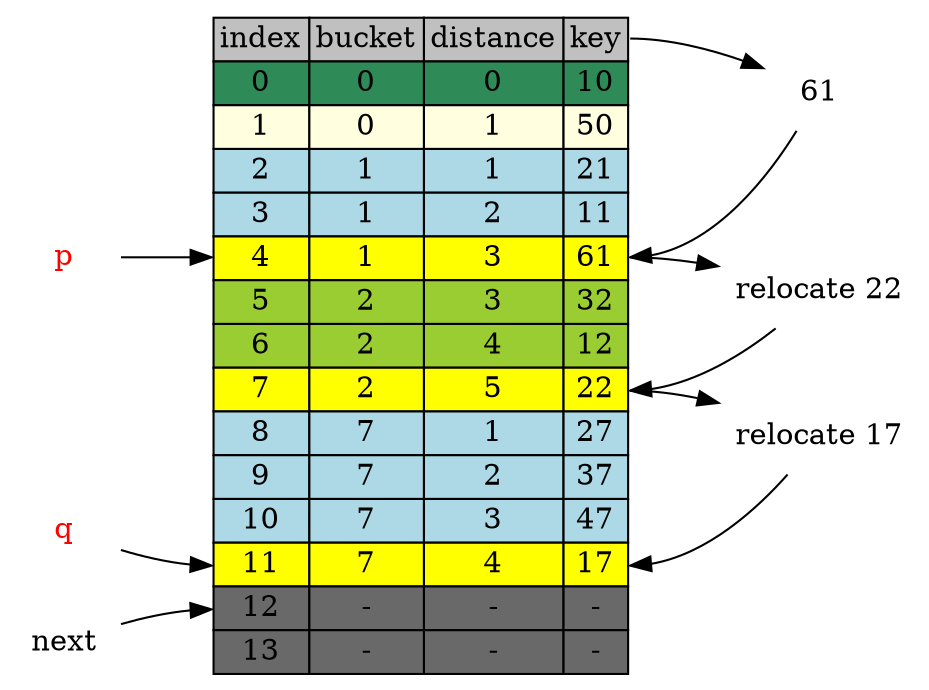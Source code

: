 digraph table{
    rankdir=LR
    node[shape=plaintext]

     table[label=<
        <TABLE BORDER="0" CELLBORDER="1" CELLSPACING="0">
            <TR>
                <TD BGCOLOR="grey">index</TD>
                <TD BGCOLOR="grey">bucket</TD>
                <TD BGCOLOR="grey">distance</TD>
                <TD BGCOLOR="grey" PORT="k">key</TD>
            </TR>           
            <TR>
                <TD BGCOLOR="seagreen" PORT="i0">0</TD>
                <TD BGCOLOR="seagreen">0</TD>
                <TD BGCOLOR="seagreen">0</TD>
                <TD BGCOLOR="seagreen" PORT="k0">10</TD>
            </TR>           
            <TR>
                <TD BGCOLOR="lightyellow" PORT="i1">1</TD>
                <TD BGCOLOR="lightyellow">0</TD>
                <TD BGCOLOR="lightyellow">1</TD>
                <TD BGCOLOR="lightyellow" PORT="k1">50</TD>
            </TR>           
            <TR>
                <TD BGCOLOR="lightblue" PORT="i2">2</TD>
                <TD BGCOLOR="lightblue">1</TD>
                <TD BGCOLOR="lightblue">1</TD>
                <TD BGCOLOR="lightblue" PORT="k2">21</TD>
            </TR>           
            <TR>
                <TD BGCOLOR="lightblue" PORT="i3">3</TD>
                <TD BGCOLOR="lightblue">1</TD>
                <TD BGCOLOR="lightblue">2</TD>
                <TD BGCOLOR="lightblue" PORT="k3">11</TD>
            </TR>           
            <TR>
                <TD BGCOLOR="yellow" PORT="i4">4</TD>
                <TD BGCOLOR="yellow">1</TD>
                <TD BGCOLOR="yellow">3</TD>
                <TD BGCOLOR="yellow" PORT="k4">61</TD>
            </TR>           
            <TR>
                <TD BGCOLOR="yellowgreen" PORT="i5">5</TD>
                <TD BGCOLOR="yellowgreen">2</TD>
                <TD BGCOLOR="yellowgreen">3</TD>
                <TD BGCOLOR="yellowgreen" PORT="k5">32</TD>
            </TR>
            <TR>
                <TD BGCOLOR="yellowgreen" PORT="i6">6</TD>
                <TD BGCOLOR="yellowgreen">2</TD>
                <TD BGCOLOR="yellowgreen">4</TD>
                <TD BGCOLOR="yellowgreen" PORT="k6">12</TD> 
            </TR>           
            <TR>
                <TD BGCOLOR="yellow" PORT="i7">7</TD>
                <TD BGCOLOR="yellow">2</TD>
                <TD BGCOLOR="yellow">5</TD>
                <TD BGCOLOR="yellow" PORT="k7">22</TD>
            </TR>           
            <TR>
                <TD BGCOLOR="lightblue" PORT="i8">8</TD>
                <TD BGCOLOR="lightblue">7</TD>
                <TD BGCOLOR="lightblue">1</TD>
                <TD BGCOLOR="lightblue" PORT="k8">27</TD>
            </TR>           
            <TR>
                <TD BGCOLOR="lightblue" PORT="i9">9</TD>
                <TD BGCOLOR="lightblue">7</TD>
                <TD BGCOLOR="lightblue">2</TD>
                <TD BGCOLOR="lightblue" PORT="k9">37</TD>
            </TR>           
            <TR>
                <TD BGCOLOR="lightblue" PORT="i10">10</TD>
                <TD BGCOLOR="lightblue">7</TD>
                <TD BGCOLOR="lightblue">3</TD>
                <TD BGCOLOR="lightblue" PORT="k10">47</TD>
            </TR>           
            <TR>
                <TD BGCOLOR="yellow" PORT="i11">11</TD>
                <TD BGCOLOR="yellow">7</TD>
                <TD BGCOLOR="yellow">4</TD>
                <TD BGCOLOR="yellow" PORT="k11">17</TD>
            </TR>           
            <TR>
                <TD BGCOLOR="dimgrey" PORT="i12">12</TD>
                <TD BGCOLOR="dimgrey">-</TD>
                <TD BGCOLOR="dimgrey">-</TD>
                <TD BGCOLOR="dimgrey" PORT="k12">-</TD>
            </TR>           
            <TR>
                <TD BGCOLOR="dimgrey" PORT="i13">13</TD>
                <TD BGCOLOR="dimgrey">-</TD>
                <TD BGCOLOR="dimgrey">-</TD>
                <TD BGCOLOR="dimgrey" PORT="k13">-</TD>
            </TR>           
        </TABLE>
    >]

 table:k->"61"->table:k4

 table:k4->"relocate 22" -> table:k7 -> "relocate 17" ->table:k11

p [fontcolor="red"]
q [fontcolor="red"]
 p -> table:i4
 q -> table:i11
 "next" -> table:i12 
 }
